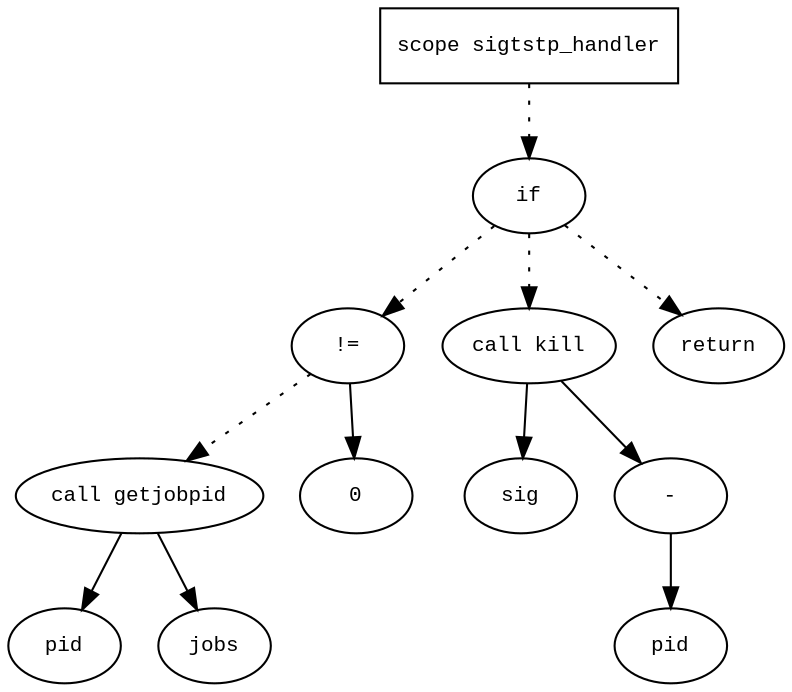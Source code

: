 digraph AST {
  graph [fontname="Times New Roman",fontsize=10];
  node  [fontname="Courier New",fontsize=10];
  edge  [fontname="Times New Roman",fontsize=10];

  node1 [label="scope sigtstp_handler",shape=box];
  node2 [label="if",shape=ellipse];
  node1 -> node2 [style=dotted];
  node3 [label="!=",shape=ellipse];
  node4 [label="call getjobpid",shape=ellipse];
  node5 [label="pid",shape=ellipse];
  node4 -> node5;
  node6 [label="jobs",shape=ellipse];
  node4 -> node6;
  node3 -> node4 [style=dotted];
  node7 [label="0",shape=ellipse];
  node3 -> node7;
  node2 -> node3 [style=dotted];
  node8 [label="call kill",shape=ellipse];
  node9 [label="sig",shape=ellipse];
  node8 -> node9;
  node10 [label="-",shape=ellipse];
  node11 [label="pid",shape=ellipse];
  node10 -> node11;
  node8 -> node10;
  node2 -> node8 [style=dotted];
  node12 [label="return",shape=ellipse];
  node2 -> node12 [style=dotted];
} 